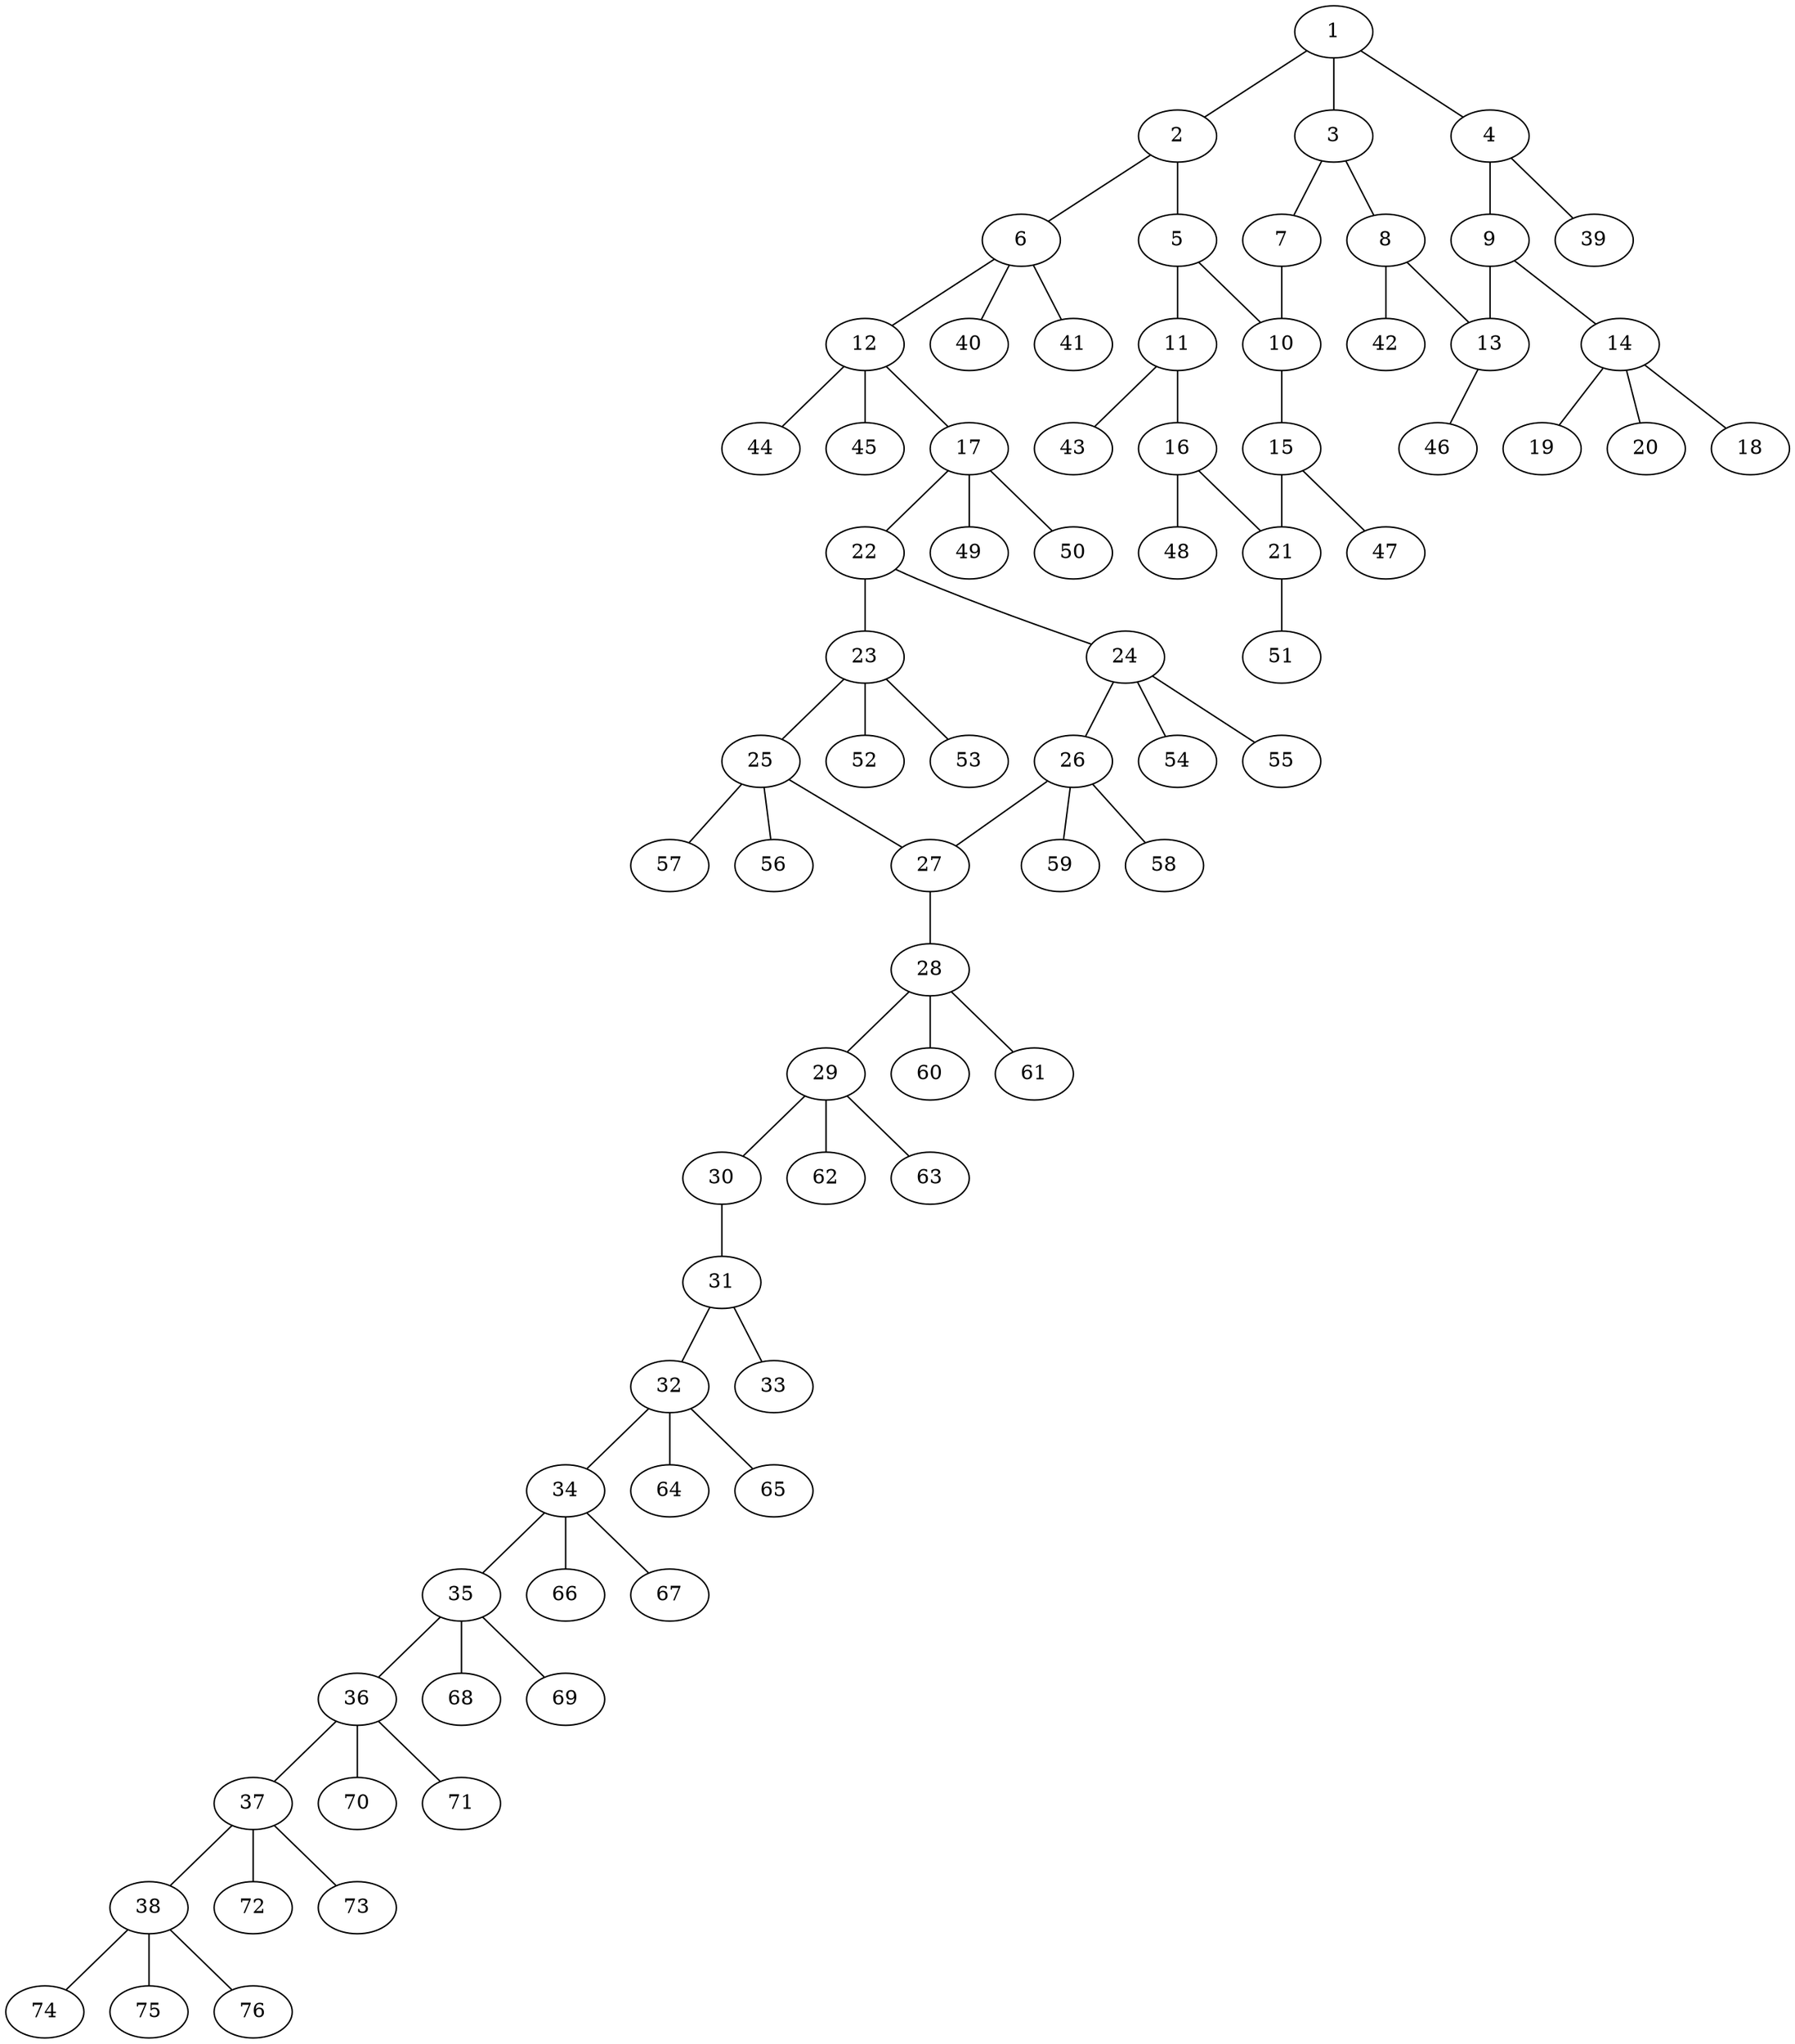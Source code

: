 graph molecule_553 {
	1	 [chem=C];
	2	 [chem=N];
	1 -- 2	 [valence=1];
	3	 [chem=C];
	1 -- 3	 [valence=2];
	4	 [chem=C];
	1 -- 4	 [valence=1];
	5	 [chem=C];
	2 -- 5	 [valence=1];
	6	 [chem=C];
	2 -- 6	 [valence=1];
	7	 [chem=S];
	3 -- 7	 [valence=1];
	8	 [chem=C];
	3 -- 8	 [valence=1];
	9	 [chem=C];
	4 -- 9	 [valence=2];
	39	 [chem=H];
	4 -- 39	 [valence=1];
	10	 [chem=C];
	5 -- 10	 [valence=2];
	11	 [chem=C];
	5 -- 11	 [valence=1];
	12	 [chem=C];
	6 -- 12	 [valence=1];
	40	 [chem=H];
	6 -- 40	 [valence=1];
	41	 [chem=H];
	6 -- 41	 [valence=1];
	7 -- 10	 [valence=1];
	13	 [chem=C];
	8 -- 13	 [valence=2];
	42	 [chem=H];
	8 -- 42	 [valence=1];
	9 -- 13	 [valence=1];
	14	 [chem=C];
	9 -- 14	 [valence=1];
	15	 [chem=C];
	10 -- 15	 [valence=1];
	16	 [chem=C];
	11 -- 16	 [valence=2];
	43	 [chem=H];
	11 -- 43	 [valence=1];
	17	 [chem=C];
	12 -- 17	 [valence=1];
	44	 [chem=H];
	12 -- 44	 [valence=1];
	45	 [chem=H];
	12 -- 45	 [valence=1];
	46	 [chem=H];
	13 -- 46	 [valence=1];
	18	 [chem=F];
	14 -- 18	 [valence=1];
	19	 [chem=F];
	14 -- 19	 [valence=1];
	20	 [chem=F];
	14 -- 20	 [valence=1];
	21	 [chem=C];
	15 -- 21	 [valence=2];
	47	 [chem=H];
	15 -- 47	 [valence=1];
	16 -- 21	 [valence=1];
	48	 [chem=H];
	16 -- 48	 [valence=1];
	22	 [chem=N];
	17 -- 22	 [valence=1];
	49	 [chem=H];
	17 -- 49	 [valence=1];
	50	 [chem=H];
	17 -- 50	 [valence=1];
	51	 [chem=H];
	21 -- 51	 [valence=1];
	23	 [chem=C];
	22 -- 23	 [valence=1];
	24	 [chem=C];
	22 -- 24	 [valence=1];
	25	 [chem=C];
	23 -- 25	 [valence=1];
	52	 [chem=H];
	23 -- 52	 [valence=1];
	53	 [chem=H];
	23 -- 53	 [valence=1];
	26	 [chem=C];
	24 -- 26	 [valence=1];
	54	 [chem=H];
	24 -- 54	 [valence=1];
	55	 [chem=H];
	24 -- 55	 [valence=1];
	27	 [chem=N];
	25 -- 27	 [valence=1];
	56	 [chem=H];
	25 -- 56	 [valence=1];
	57	 [chem=H];
	25 -- 57	 [valence=1];
	26 -- 27	 [valence=1];
	58	 [chem=H];
	26 -- 58	 [valence=1];
	59	 [chem=H];
	26 -- 59	 [valence=1];
	28	 [chem=C];
	27 -- 28	 [valence=1];
	29	 [chem=C];
	28 -- 29	 [valence=1];
	60	 [chem=H];
	28 -- 60	 [valence=1];
	61	 [chem=H];
	28 -- 61	 [valence=1];
	30	 [chem=O];
	29 -- 30	 [valence=1];
	62	 [chem=H];
	29 -- 62	 [valence=1];
	63	 [chem=H];
	29 -- 63	 [valence=1];
	31	 [chem=C];
	30 -- 31	 [valence=1];
	32	 [chem=C];
	31 -- 32	 [valence=1];
	33	 [chem=O];
	31 -- 33	 [valence=2];
	34	 [chem=C];
	32 -- 34	 [valence=1];
	64	 [chem=H];
	32 -- 64	 [valence=1];
	65	 [chem=H];
	32 -- 65	 [valence=1];
	35	 [chem=C];
	34 -- 35	 [valence=1];
	66	 [chem=H];
	34 -- 66	 [valence=1];
	67	 [chem=H];
	34 -- 67	 [valence=1];
	36	 [chem=C];
	35 -- 36	 [valence=1];
	68	 [chem=H];
	35 -- 68	 [valence=1];
	69	 [chem=H];
	35 -- 69	 [valence=1];
	37	 [chem=C];
	36 -- 37	 [valence=1];
	70	 [chem=H];
	36 -- 70	 [valence=1];
	71	 [chem=H];
	36 -- 71	 [valence=1];
	38	 [chem=C];
	37 -- 38	 [valence=1];
	72	 [chem=H];
	37 -- 72	 [valence=1];
	73	 [chem=H];
	37 -- 73	 [valence=1];
	74	 [chem=H];
	38 -- 74	 [valence=1];
	75	 [chem=H];
	38 -- 75	 [valence=1];
	76	 [chem=H];
	38 -- 76	 [valence=1];
}

